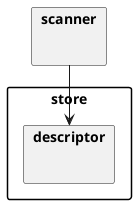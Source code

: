 @startuml

skinparam packageStyle rect

package scanner {}
package store {
    package descriptor {}
}

scanner --> descriptor

@enduml
